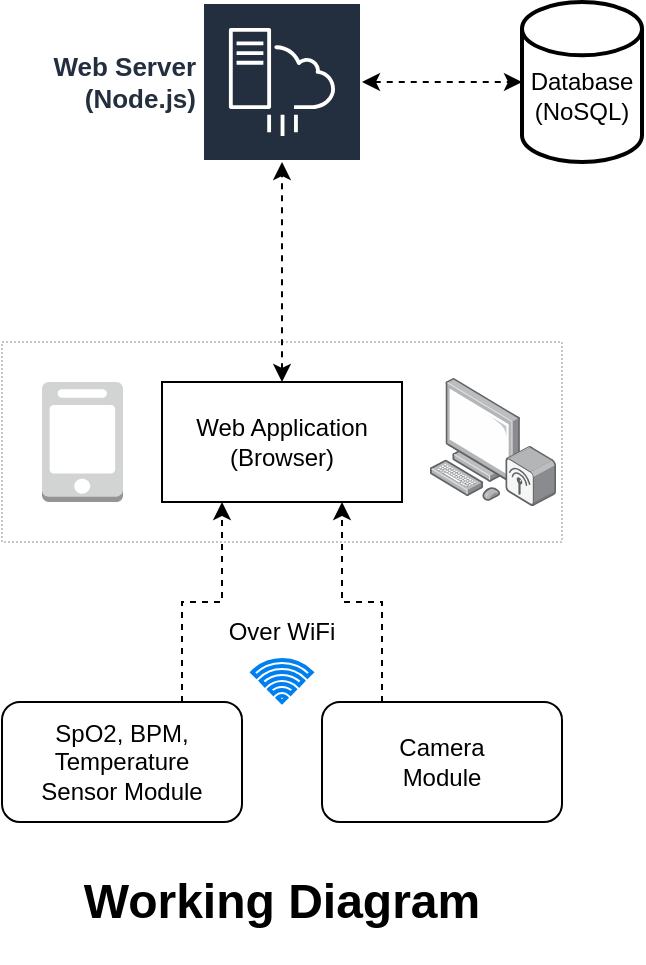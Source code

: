 <mxfile version="15.4.0" type="device" pages="2"><diagram id="u5XAIzrofJBQ-2Nh8hxC" name="Dataflow"><mxGraphModel dx="865" dy="525" grid="1" gridSize="10" guides="1" tooltips="1" connect="1" arrows="1" fold="1" page="1" pageScale="1" pageWidth="850" pageHeight="1100" math="0" shadow="0"><root><mxCell id="0"/><mxCell id="1" parent="0"/><mxCell id="gY5Rh_F6t_2C0_8eNN6v-14" value="" style="rounded=0;whiteSpace=wrap;html=1;labelBackgroundColor=none;strokeColor=#C7C7C7;dashed=1;fillColor=none;dashPattern=1 1;" vertex="1" parent="1"><mxGeometry x="40" y="210" width="280" height="100" as="geometry"/></mxCell><mxCell id="gY5Rh_F6t_2C0_8eNN6v-4" style="edgeStyle=orthogonalEdgeStyle;rounded=0;orthogonalLoop=1;jettySize=auto;html=1;exitX=0.75;exitY=0;exitDx=0;exitDy=0;entryX=0.25;entryY=1;entryDx=0;entryDy=0;dashed=1;" edge="1" parent="1" source="gY5Rh_F6t_2C0_8eNN6v-1" target="gY5Rh_F6t_2C0_8eNN6v-3"><mxGeometry relative="1" as="geometry"><Array as="points"><mxPoint x="130" y="340"/><mxPoint x="150" y="340"/></Array></mxGeometry></mxCell><mxCell id="gY5Rh_F6t_2C0_8eNN6v-1" value="SpO2, BPM, Temperature&lt;br&gt;Sensor Module" style="rounded=1;whiteSpace=wrap;html=1;" vertex="1" parent="1"><mxGeometry x="40" y="390" width="120" height="60" as="geometry"/></mxCell><mxCell id="gY5Rh_F6t_2C0_8eNN6v-5" style="edgeStyle=orthogonalEdgeStyle;rounded=0;orthogonalLoop=1;jettySize=auto;html=1;exitX=0.25;exitY=0;exitDx=0;exitDy=0;entryX=0.75;entryY=1;entryDx=0;entryDy=0;dashed=1;" edge="1" parent="1" source="gY5Rh_F6t_2C0_8eNN6v-2" target="gY5Rh_F6t_2C0_8eNN6v-3"><mxGeometry relative="1" as="geometry"><Array as="points"><mxPoint x="230" y="340"/><mxPoint x="210" y="340"/></Array></mxGeometry></mxCell><mxCell id="gY5Rh_F6t_2C0_8eNN6v-2" value="Camera&lt;br&gt;Module" style="rounded=1;whiteSpace=wrap;html=1;" vertex="1" parent="1"><mxGeometry x="200" y="390" width="120" height="60" as="geometry"/></mxCell><mxCell id="gY5Rh_F6t_2C0_8eNN6v-8" style="edgeStyle=orthogonalEdgeStyle;rounded=0;orthogonalLoop=1;jettySize=auto;html=1;exitX=0.5;exitY=0;exitDx=0;exitDy=0;startArrow=classic;startFill=1;dashed=1;" edge="1" parent="1" source="gY5Rh_F6t_2C0_8eNN6v-3" target="gY5Rh_F6t_2C0_8eNN6v-11"><mxGeometry relative="1" as="geometry"><mxPoint x="180" y="110" as="targetPoint"/></mxGeometry></mxCell><mxCell id="gY5Rh_F6t_2C0_8eNN6v-3" value="Web Application&lt;br&gt;(Browser)" style="rounded=0;whiteSpace=wrap;html=1;" vertex="1" parent="1"><mxGeometry x="120" y="230" width="120" height="60" as="geometry"/></mxCell><mxCell id="gY5Rh_F6t_2C0_8eNN6v-6" value="&lt;br&gt;Database&lt;br&gt;(NoSQL)" style="strokeWidth=2;html=1;shape=mxgraph.flowchart.database;whiteSpace=wrap;" vertex="1" parent="1"><mxGeometry x="300" y="40" width="60" height="80" as="geometry"/></mxCell><mxCell id="gY5Rh_F6t_2C0_8eNN6v-9" value="" style="edgeStyle=orthogonalEdgeStyle;rounded=0;orthogonalLoop=1;jettySize=auto;html=1;startArrow=classic;startFill=1;dashed=1;" edge="1" parent="1" source="gY5Rh_F6t_2C0_8eNN6v-11" target="gY5Rh_F6t_2C0_8eNN6v-6"><mxGeometry relative="1" as="geometry"><mxPoint x="214.6" y="80.1" as="sourcePoint"/></mxGeometry></mxCell><mxCell id="gY5Rh_F6t_2C0_8eNN6v-11" value="&lt;font style=&quot;font-size: 13px&quot;&gt;Web Server&lt;br&gt;(Node.js)&lt;/font&gt;" style="sketch=0;outlineConnect=0;fontColor=#232F3E;gradientColor=none;strokeColor=#ffffff;fillColor=#232F3E;dashed=0;verticalLabelPosition=middle;verticalAlign=middle;align=right;html=1;whiteSpace=wrap;fontSize=10;fontStyle=1;spacing=3;shape=mxgraph.aws4.productIcon;prIcon=mxgraph.aws4.server_migration_service;labelBackgroundColor=none;labelBorderColor=none;labelPosition=left;" vertex="1" parent="1"><mxGeometry x="140" y="40" width="80" height="80" as="geometry"/></mxCell><mxCell id="gY5Rh_F6t_2C0_8eNN6v-12" value="" style="points=[];aspect=fixed;html=1;align=center;shadow=0;dashed=0;image;image=img/lib/allied_telesis/computer_and_terminals/Personal_Computer_Wireless.svg;labelBackgroundColor=none;strokeColor=default;" vertex="1" parent="1"><mxGeometry x="254" y="227.9" width="63" height="64.2" as="geometry"/></mxCell><mxCell id="gY5Rh_F6t_2C0_8eNN6v-13" value="" style="outlineConnect=0;dashed=0;verticalLabelPosition=bottom;verticalAlign=top;align=center;html=1;shape=mxgraph.aws3.mobile_client;fillColor=#D2D3D3;gradientColor=none;labelBackgroundColor=none;strokeColor=default;" vertex="1" parent="1"><mxGeometry x="60" y="230" width="40.5" height="60" as="geometry"/></mxCell><mxCell id="gY5Rh_F6t_2C0_8eNN6v-15" value="Over WiFi" style="text;html=1;strokeColor=none;fillColor=none;align=center;verticalAlign=middle;whiteSpace=wrap;rounded=0;dashed=1;labelBackgroundColor=none;" vertex="1" parent="1"><mxGeometry x="150" y="340" width="60" height="30" as="geometry"/></mxCell><mxCell id="gY5Rh_F6t_2C0_8eNN6v-16" value="" style="html=1;verticalLabelPosition=bottom;align=center;labelBackgroundColor=#ffffff;verticalAlign=top;strokeWidth=2;strokeColor=#0080F0;shadow=0;dashed=0;shape=mxgraph.ios7.icons.wifi;pointerEvents=1;fillColor=none;" vertex="1" parent="1"><mxGeometry x="165.15" y="369" width="29.7" height="21" as="geometry"/></mxCell><mxCell id="IGIF7nQEi_1UpyLc4ftL-1" value="&lt;h1&gt;Working Diagram&lt;/h1&gt;" style="text;html=1;strokeColor=none;fillColor=none;align=center;verticalAlign=middle;whiteSpace=wrap;rounded=0;dashed=1;dashPattern=1 1;labelBackgroundColor=none;" vertex="1" parent="1"><mxGeometry x="60" y="470" width="240" height="40" as="geometry"/></mxCell></root></mxGraphModel></diagram><diagram id="ExlWPJ42EMxcXMF7gAql" name="Sequence"><mxGraphModel dx="1038" dy="630" grid="1" gridSize="10" guides="1" tooltips="1" connect="1" arrows="1" fold="1" page="1" pageScale="1" pageWidth="1100" pageHeight="850" math="0" shadow="0"><root><mxCell id="z4xjmfsSaW3I4pNpfKTy-0"/><mxCell id="z4xjmfsSaW3I4pNpfKTy-1" parent="z4xjmfsSaW3I4pNpfKTy-0"/><mxCell id="z4xjmfsSaW3I4pNpfKTy-2" value="Sensor Module&#10;(Server in LAN)" style="shape=umlLifeline;perimeter=lifelinePerimeter;container=1;collapsible=0;recursiveResize=0;rounded=0;shadow=0;strokeWidth=1;" vertex="1" parent="z4xjmfsSaW3I4pNpfKTy-1"><mxGeometry x="120" y="80" width="100" height="360" as="geometry"/></mxCell><mxCell id="z4xjmfsSaW3I4pNpfKTy-3" value="" style="points=[];perimeter=orthogonalPerimeter;rounded=0;shadow=0;strokeWidth=1;" vertex="1" parent="z4xjmfsSaW3I4pNpfKTy-2"><mxGeometry x="45" y="70" width="10" height="280" as="geometry"/></mxCell><mxCell id="z4xjmfsSaW3I4pNpfKTy-4" value="dispatch" style="verticalAlign=bottom;startArrow=oval;endArrow=block;startSize=8;shadow=0;strokeWidth=1;" edge="1" parent="z4xjmfsSaW3I4pNpfKTy-2" target="z4xjmfsSaW3I4pNpfKTy-3"><mxGeometry relative="1" as="geometry"><mxPoint x="-15" y="70" as="sourcePoint"/></mxGeometry></mxCell><mxCell id="z4xjmfsSaW3I4pNpfKTy-5" value="" style="points=[];perimeter=orthogonalPerimeter;rounded=0;shadow=0;strokeWidth=1;" vertex="1" parent="z4xjmfsSaW3I4pNpfKTy-2"><mxGeometry x="50" y="140" width="10" height="40" as="geometry"/></mxCell><mxCell id="z4xjmfsSaW3I4pNpfKTy-6" value="Chromium&#10;Browser" style="shape=umlLifeline;perimeter=lifelinePerimeter;container=1;collapsible=0;recursiveResize=0;rounded=0;shadow=0;strokeWidth=1;" vertex="1" parent="z4xjmfsSaW3I4pNpfKTy-1"><mxGeometry x="340" y="80" width="100" height="360" as="geometry"/></mxCell><mxCell id="z4xjmfsSaW3I4pNpfKTy-7" value="" style="points=[];perimeter=orthogonalPerimeter;rounded=0;shadow=0;strokeWidth=1;" vertex="1" parent="z4xjmfsSaW3I4pNpfKTy-6"><mxGeometry x="45" y="80" width="10" height="240" as="geometry"/></mxCell><mxCell id="z4xjmfsSaW3I4pNpfKTy-22" value="" style="endArrow=classic;html=1;rounded=0;edgeStyle=orthogonalEdgeStyle;entryX=1.017;entryY=0.212;entryDx=0;entryDy=0;entryPerimeter=0;exitX=1.004;exitY=0.461;exitDx=0;exitDy=0;exitPerimeter=0;" edge="1" parent="z4xjmfsSaW3I4pNpfKTy-6" source="z4xjmfsSaW3I4pNpfKTy-7" target="z4xjmfsSaW3I4pNpfKTy-7"><mxGeometry width="50" height="50" relative="1" as="geometry"><mxPoint x="60" y="240" as="sourcePoint"/><mxPoint x="110" y="190" as="targetPoint"/><Array as="points"><mxPoint x="100" y="191"/><mxPoint x="100" y="131"/></Array></mxGeometry></mxCell><mxCell id="z4xjmfsSaW3I4pNpfKTy-23" value="Recording Data&lt;br&gt;(as a sample)" style="edgeLabel;html=1;align=center;verticalAlign=middle;resizable=0;points=[];" vertex="1" connectable="0" parent="z4xjmfsSaW3I4pNpfKTy-22"><mxGeometry x="-0.177" relative="1" as="geometry"><mxPoint x="40" y="-14" as="offset"/></mxGeometry></mxCell><mxCell id="z4xjmfsSaW3I4pNpfKTy-10" value="GET/ 192.168.x.y" style="verticalAlign=bottom;endArrow=block;entryX=1;entryY=0;shadow=0;strokeWidth=1;" edge="1" parent="z4xjmfsSaW3I4pNpfKTy-1" target="z4xjmfsSaW3I4pNpfKTy-5"><mxGeometry relative="1" as="geometry"><mxPoint x="385" y="220" as="sourcePoint"/></mxGeometry></mxCell><mxCell id="z4xjmfsSaW3I4pNpfKTy-12" value="Web Server&#10;(Node.js)" style="shape=umlLifeline;perimeter=lifelinePerimeter;container=1;collapsible=0;recursiveResize=0;rounded=0;shadow=0;strokeWidth=1;" vertex="1" parent="z4xjmfsSaW3I4pNpfKTy-1"><mxGeometry x="560" y="80" width="100" height="360" as="geometry"/></mxCell><mxCell id="z4xjmfsSaW3I4pNpfKTy-13" value="" style="points=[];perimeter=orthogonalPerimeter;rounded=0;shadow=0;strokeWidth=1;" vertex="1" parent="z4xjmfsSaW3I4pNpfKTy-12"><mxGeometry x="45" y="80" width="10" height="20" as="geometry"/></mxCell><mxCell id="z4xjmfsSaW3I4pNpfKTy-24" value="" style="points=[];perimeter=orthogonalPerimeter;rounded=0;shadow=0;strokeWidth=1;" vertex="1" parent="z4xjmfsSaW3I4pNpfKTy-12"><mxGeometry x="45" y="220" width="10" height="40" as="geometry"/></mxCell><mxCell id="z4xjmfsSaW3I4pNpfKTy-14" value="Database&#10;(MongoDB)" style="shape=umlLifeline;perimeter=lifelinePerimeter;container=1;collapsible=0;recursiveResize=0;rounded=0;shadow=0;strokeWidth=1;" vertex="1" parent="z4xjmfsSaW3I4pNpfKTy-1"><mxGeometry x="780" y="80" width="100" height="360" as="geometry"/></mxCell><mxCell id="z4xjmfsSaW3I4pNpfKTy-15" value="" style="points=[];perimeter=orthogonalPerimeter;rounded=0;shadow=0;strokeWidth=1;" vertex="1" parent="z4xjmfsSaW3I4pNpfKTy-14"><mxGeometry x="45" y="80" width="10" height="240" as="geometry"/></mxCell><mxCell id="z4xjmfsSaW3I4pNpfKTy-27" value="" style="points=[];perimeter=orthogonalPerimeter;rounded=0;shadow=0;strokeWidth=1;" vertex="1" parent="z4xjmfsSaW3I4pNpfKTy-14"><mxGeometry x="39" y="230" width="10" height="20" as="geometry"/></mxCell><mxCell id="z4xjmfsSaW3I4pNpfKTy-16" value="GET/ griet-iot-hackathon...." style="verticalAlign=bottom;endArrow=block;entryX=0.5;entryY=0;shadow=0;strokeWidth=1;entryDx=0;entryDy=0;entryPerimeter=0;" edge="1" parent="z4xjmfsSaW3I4pNpfKTy-1" target="z4xjmfsSaW3I4pNpfKTy-13"><mxGeometry relative="1" as="geometry"><mxPoint x="390" y="160.0" as="sourcePoint"/><mxPoint x="600" y="160.0" as="targetPoint"/></mxGeometry></mxCell><mxCell id="z4xjmfsSaW3I4pNpfKTy-17" value="(Response containing webpage)" style="verticalAlign=top;endArrow=open;dashed=1;endSize=8;exitX=0;exitY=0.95;shadow=0;strokeWidth=1;" edge="1" parent="z4xjmfsSaW3I4pNpfKTy-1"><mxGeometry relative="1" as="geometry"><mxPoint x="395" y="180.0" as="targetPoint"/><mxPoint x="605" y="180.0" as="sourcePoint"/><mxPoint as="offset"/></mxGeometry></mxCell><mxCell id="z4xjmfsSaW3I4pNpfKTy-18" value="(Response containing data)" style="verticalAlign=bottom;endArrow=open;dashed=1;endSize=8;exitX=1;exitY=0.95;shadow=0;strokeWidth=1;" edge="1" parent="z4xjmfsSaW3I4pNpfKTy-1"><mxGeometry relative="1" as="geometry"><mxPoint x="385" y="260" as="targetPoint"/><mxPoint x="180" y="260" as="sourcePoint"/></mxGeometry></mxCell><mxCell id="z4xjmfsSaW3I4pNpfKTy-25" value="GET/ griet-iot-hackathon....&#10;(Request containing Data Sample)" style="verticalAlign=middle;endArrow=block;entryX=0.5;entryY=0;shadow=0;strokeWidth=1;entryDx=0;entryDy=0;entryPerimeter=0;exitX=1.019;exitY=0.581;exitDx=0;exitDy=0;exitPerimeter=0;labelBackgroundColor=none;" edge="1" parent="z4xjmfsSaW3I4pNpfKTy-1" source="z4xjmfsSaW3I4pNpfKTy-7"><mxGeometry x="-0.024" relative="1" as="geometry"><mxPoint x="400" y="300" as="sourcePoint"/><mxPoint x="610" y="300" as="targetPoint"/><mxPoint as="offset"/></mxGeometry></mxCell><mxCell id="z4xjmfsSaW3I4pNpfKTy-26" value="Acknowledgement" style="verticalAlign=bottom;endArrow=open;dashed=1;endSize=8;exitX=0;exitY=0.95;shadow=0;strokeWidth=1;" edge="1" parent="z4xjmfsSaW3I4pNpfKTy-1" target="z4xjmfsSaW3I4pNpfKTy-7"><mxGeometry x="0.023" y="20" relative="1" as="geometry"><mxPoint x="400" y="340.0" as="targetPoint"/><mxPoint x="610" y="340.0" as="sourcePoint"/><mxPoint as="offset"/></mxGeometry></mxCell><mxCell id="z4xjmfsSaW3I4pNpfKTy-28" value="" style="endArrow=classic;html=1;rounded=0;labelBackgroundColor=none;verticalAlign=top;edgeStyle=orthogonalEdgeStyle;entryX=0.129;entryY=0.071;entryDx=0;entryDy=0;entryPerimeter=0;" edge="1" parent="z4xjmfsSaW3I4pNpfKTy-1"><mxGeometry width="50" height="50" relative="1" as="geometry"><mxPoint x="615" y="310.4" as="sourcePoint"/><mxPoint x="820.29" y="310.42" as="targetPoint"/><Array as="points"><mxPoint x="717" y="310"/></Array></mxGeometry></mxCell><mxCell id="z4xjmfsSaW3I4pNpfKTy-30" value="Save Sample" style="edgeLabel;html=1;align=center;verticalAlign=middle;resizable=0;points=[];" vertex="1" connectable="0" parent="z4xjmfsSaW3I4pNpfKTy-28"><mxGeometry x="-0.144" relative="1" as="geometry"><mxPoint x="17" y="-10" as="offset"/></mxGeometry></mxCell><mxCell id="z4xjmfsSaW3I4pNpfKTy-29" value="Acknowledgment" style="verticalAlign=bottom;endArrow=open;dashed=1;endSize=8;exitX=0;exitY=0.95;shadow=0;strokeWidth=1;entryX=1.041;entryY=0.746;entryDx=0;entryDy=0;entryPerimeter=0;" edge="1" parent="z4xjmfsSaW3I4pNpfKTy-1" target="z4xjmfsSaW3I4pNpfKTy-24"><mxGeometry x="0.002" y="20" relative="1" as="geometry"><mxPoint x="620" y="330" as="targetPoint"/><mxPoint x="825" y="330.0" as="sourcePoint"/><mxPoint as="offset"/></mxGeometry></mxCell><mxCell id="z4xjmfsSaW3I4pNpfKTy-31" value="&lt;h1&gt;Sequence Diagram&lt;/h1&gt;" style="text;html=1;strokeColor=none;fillColor=none;align=center;verticalAlign=middle;whiteSpace=wrap;rounded=0;dashed=1;dashPattern=1 1;labelBackgroundColor=none;" vertex="1" parent="z4xjmfsSaW3I4pNpfKTy-1"><mxGeometry x="380" y="450" width="240" height="40" as="geometry"/></mxCell></root></mxGraphModel></diagram></mxfile>